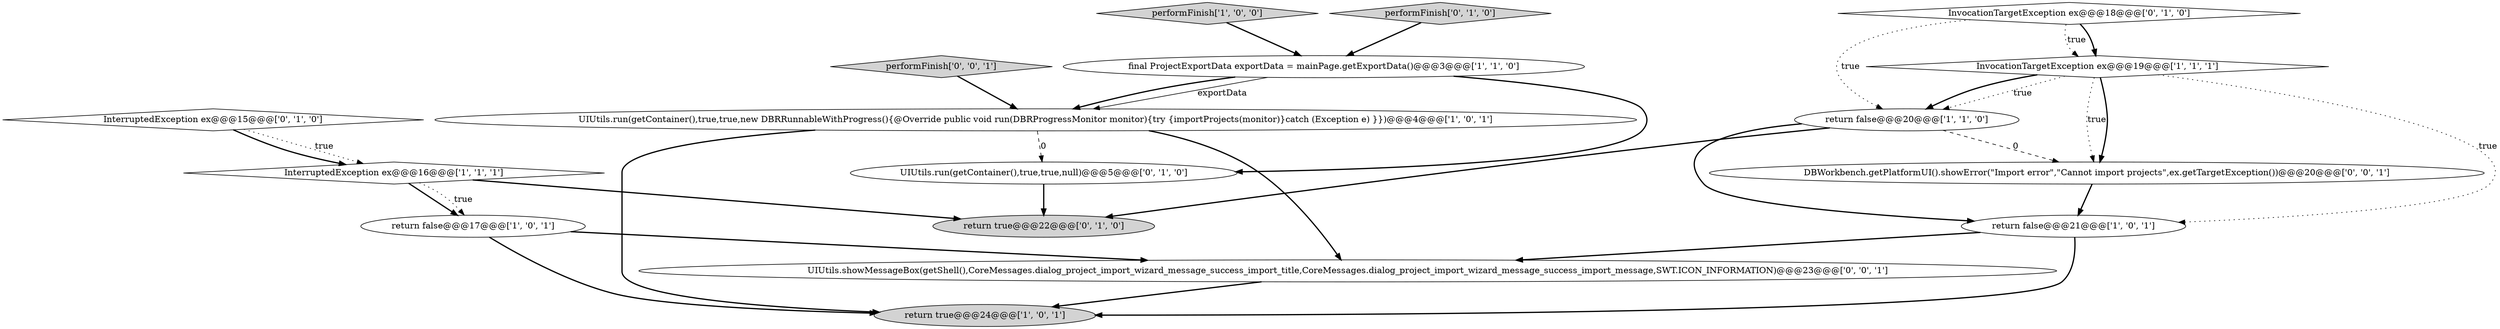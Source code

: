 digraph {
0 [style = filled, label = "performFinish['1', '0', '0']", fillcolor = lightgray, shape = diamond image = "AAA0AAABBB1BBB"];
14 [style = filled, label = "DBWorkbench.getPlatformUI().showError(\"Import error\",\"Cannot import projects\",ex.getTargetException())@@@20@@@['0', '0', '1']", fillcolor = white, shape = ellipse image = "AAA0AAABBB3BBB"];
15 [style = filled, label = "UIUtils.showMessageBox(getShell(),CoreMessages.dialog_project_import_wizard_message_success_import_title,CoreMessages.dialog_project_import_wizard_message_success_import_message,SWT.ICON_INFORMATION)@@@23@@@['0', '0', '1']", fillcolor = white, shape = ellipse image = "AAA0AAABBB3BBB"];
16 [style = filled, label = "performFinish['0', '0', '1']", fillcolor = lightgray, shape = diamond image = "AAA0AAABBB3BBB"];
4 [style = filled, label = "InterruptedException ex@@@16@@@['1', '1', '1']", fillcolor = white, shape = diamond image = "AAA0AAABBB1BBB"];
8 [style = filled, label = "return false@@@21@@@['1', '0', '1']", fillcolor = white, shape = ellipse image = "AAA0AAABBB1BBB"];
12 [style = filled, label = "performFinish['0', '1', '0']", fillcolor = lightgray, shape = diamond image = "AAA0AAABBB2BBB"];
5 [style = filled, label = "InvocationTargetException ex@@@19@@@['1', '1', '1']", fillcolor = white, shape = diamond image = "AAA0AAABBB1BBB"];
10 [style = filled, label = "InvocationTargetException ex@@@18@@@['0', '1', '0']", fillcolor = white, shape = diamond image = "AAA0AAABBB2BBB"];
6 [style = filled, label = "return false@@@17@@@['1', '0', '1']", fillcolor = white, shape = ellipse image = "AAA0AAABBB1BBB"];
1 [style = filled, label = "final ProjectExportData exportData = mainPage.getExportData()@@@3@@@['1', '1', '0']", fillcolor = white, shape = ellipse image = "AAA0AAABBB1BBB"];
7 [style = filled, label = "return true@@@24@@@['1', '0', '1']", fillcolor = lightgray, shape = ellipse image = "AAA0AAABBB1BBB"];
13 [style = filled, label = "UIUtils.run(getContainer(),true,true,null)@@@5@@@['0', '1', '0']", fillcolor = white, shape = ellipse image = "AAA1AAABBB2BBB"];
3 [style = filled, label = "UIUtils.run(getContainer(),true,true,new DBRRunnableWithProgress(){@Override public void run(DBRProgressMonitor monitor){try {importProjects(monitor)}catch (Exception e) }})@@@4@@@['1', '0', '1']", fillcolor = white, shape = ellipse image = "AAA0AAABBB1BBB"];
11 [style = filled, label = "return true@@@22@@@['0', '1', '0']", fillcolor = lightgray, shape = ellipse image = "AAA0AAABBB2BBB"];
2 [style = filled, label = "return false@@@20@@@['1', '1', '0']", fillcolor = white, shape = ellipse image = "AAA0AAABBB1BBB"];
9 [style = filled, label = "InterruptedException ex@@@15@@@['0', '1', '0']", fillcolor = white, shape = diamond image = "AAA0AAABBB2BBB"];
5->2 [style = bold, label=""];
5->8 [style = dotted, label="true"];
5->14 [style = dotted, label="true"];
10->2 [style = dotted, label="true"];
5->14 [style = bold, label=""];
4->6 [style = bold, label=""];
9->4 [style = bold, label=""];
6->15 [style = bold, label=""];
2->11 [style = bold, label=""];
4->11 [style = bold, label=""];
12->1 [style = bold, label=""];
15->7 [style = bold, label=""];
3->7 [style = bold, label=""];
3->13 [style = dashed, label="0"];
0->1 [style = bold, label=""];
2->8 [style = bold, label=""];
1->3 [style = solid, label="exportData"];
13->11 [style = bold, label=""];
1->3 [style = bold, label=""];
2->14 [style = dashed, label="0"];
16->3 [style = bold, label=""];
9->4 [style = dotted, label="true"];
14->8 [style = bold, label=""];
3->15 [style = bold, label=""];
8->7 [style = bold, label=""];
6->7 [style = bold, label=""];
4->6 [style = dotted, label="true"];
10->5 [style = bold, label=""];
5->2 [style = dotted, label="true"];
8->15 [style = bold, label=""];
10->5 [style = dotted, label="true"];
1->13 [style = bold, label=""];
}
